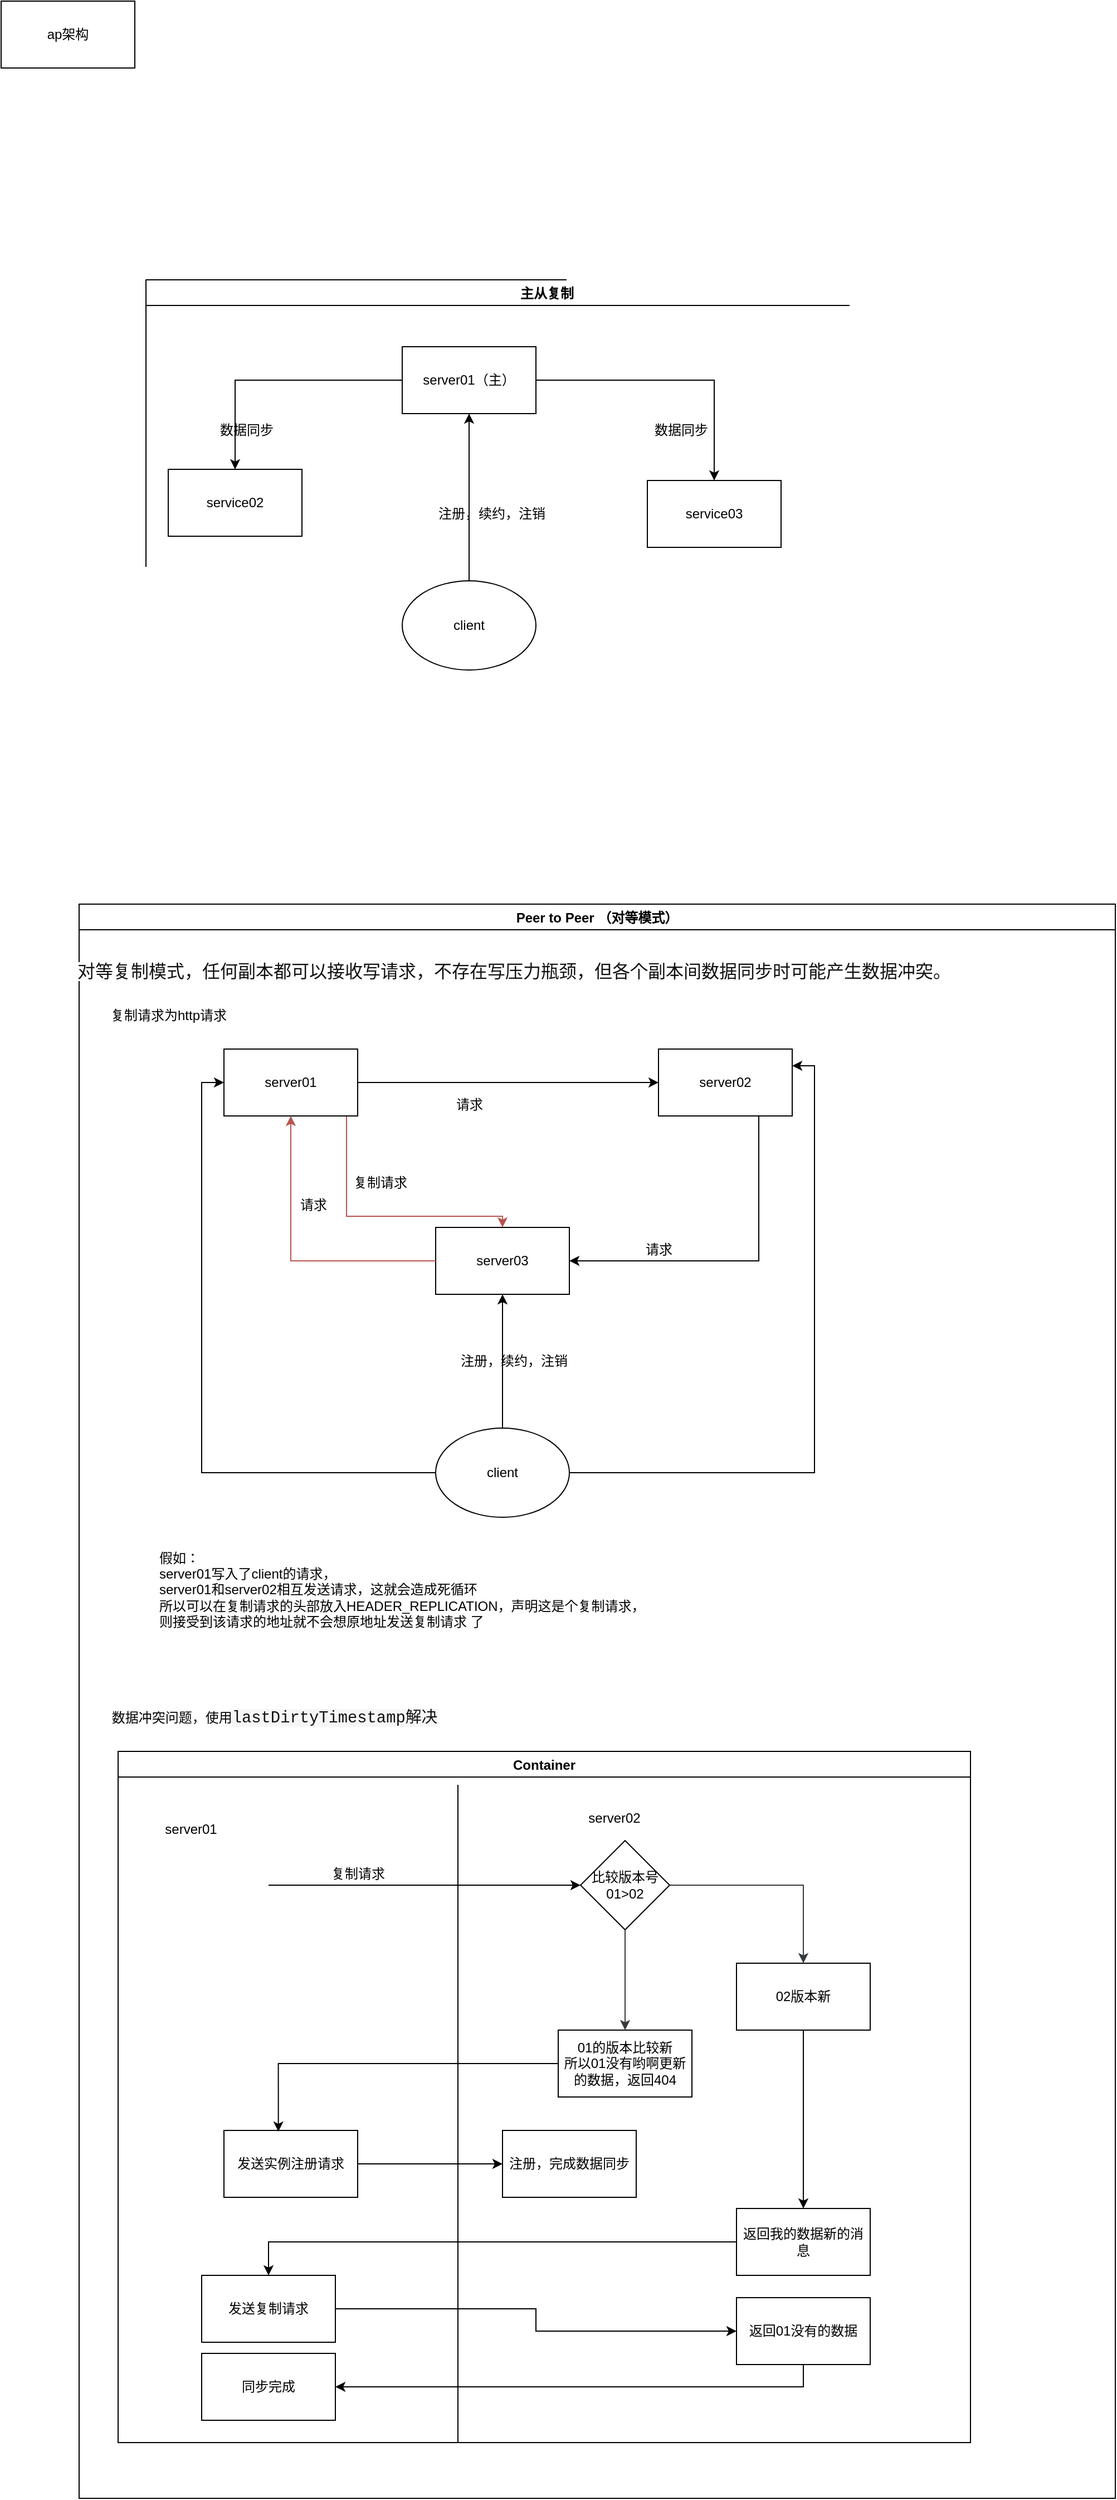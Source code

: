 <mxfile version="13.7.5" type="github" pages="2">
  <diagram name="Eureka" id="42789a77-a242-8287-6e28-9cd8cfd52e62">
    <mxGraphModel dx="1038" dy="548" grid="1" gridSize="10" guides="1" tooltips="1" connect="1" arrows="1" fold="1" page="1" pageScale="1" pageWidth="1100" pageHeight="850" background="#ffffff" math="0" shadow="0">
      <root>
        <mxCell id="0" />
        <mxCell id="1" parent="0" />
        <mxCell id="KWstcczz9pRLR9bCZHfC-11" value="主从复制" style="swimlane;" parent="1" vertex="1">
          <mxGeometry x="210" y="300" width="720" height="480" as="geometry" />
        </mxCell>
        <mxCell id="KWstcczz9pRLR9bCZHfC-14" style="edgeStyle=orthogonalEdgeStyle;rounded=0;orthogonalLoop=1;jettySize=auto;html=1;" parent="KWstcczz9pRLR9bCZHfC-11" source="KWstcczz9pRLR9bCZHfC-8" target="KWstcczz9pRLR9bCZHfC-9" edge="1">
          <mxGeometry relative="1" as="geometry" />
        </mxCell>
        <mxCell id="KWstcczz9pRLR9bCZHfC-15" style="edgeStyle=orthogonalEdgeStyle;rounded=0;orthogonalLoop=1;jettySize=auto;html=1;" parent="KWstcczz9pRLR9bCZHfC-11" source="KWstcczz9pRLR9bCZHfC-8" target="KWstcczz9pRLR9bCZHfC-10" edge="1">
          <mxGeometry relative="1" as="geometry" />
        </mxCell>
        <mxCell id="KWstcczz9pRLR9bCZHfC-8" value="server01（主）" style="rounded=0;whiteSpace=wrap;html=1;" parent="KWstcczz9pRLR9bCZHfC-11" vertex="1">
          <mxGeometry x="230" y="60" width="120" height="60" as="geometry" />
        </mxCell>
        <mxCell id="KWstcczz9pRLR9bCZHfC-9" value="service02" style="rounded=0;whiteSpace=wrap;html=1;" parent="KWstcczz9pRLR9bCZHfC-11" vertex="1">
          <mxGeometry x="20" y="170" width="120" height="60" as="geometry" />
        </mxCell>
        <mxCell id="KWstcczz9pRLR9bCZHfC-10" value="service03" style="rounded=0;whiteSpace=wrap;html=1;" parent="KWstcczz9pRLR9bCZHfC-11" vertex="1">
          <mxGeometry x="450" y="180" width="120" height="60" as="geometry" />
        </mxCell>
        <mxCell id="KWstcczz9pRLR9bCZHfC-17" value="数据同步" style="text;html=1;align=center;verticalAlign=middle;resizable=0;points=[];autosize=1;" parent="KWstcczz9pRLR9bCZHfC-11" vertex="1">
          <mxGeometry x="450" y="125" width="60" height="20" as="geometry" />
        </mxCell>
        <mxCell id="KWstcczz9pRLR9bCZHfC-16" value="数据同步" style="text;html=1;align=center;verticalAlign=middle;resizable=0;points=[];autosize=1;" parent="KWstcczz9pRLR9bCZHfC-11" vertex="1">
          <mxGeometry x="60" y="125" width="60" height="20" as="geometry" />
        </mxCell>
        <mxCell id="KWstcczz9pRLR9bCZHfC-20" style="edgeStyle=orthogonalEdgeStyle;rounded=0;orthogonalLoop=1;jettySize=auto;html=1;" parent="KWstcczz9pRLR9bCZHfC-11" source="KWstcczz9pRLR9bCZHfC-19" target="KWstcczz9pRLR9bCZHfC-8" edge="1">
          <mxGeometry relative="1" as="geometry" />
        </mxCell>
        <mxCell id="KWstcczz9pRLR9bCZHfC-19" value="client" style="ellipse;whiteSpace=wrap;html=1;" parent="KWstcczz9pRLR9bCZHfC-11" vertex="1">
          <mxGeometry x="230" y="270" width="120" height="80" as="geometry" />
        </mxCell>
        <mxCell id="KWstcczz9pRLR9bCZHfC-13" value="ap架构" style="whiteSpace=wrap;html=1;" parent="1" vertex="1">
          <mxGeometry x="80" y="50" width="120" height="60" as="geometry" />
        </mxCell>
        <mxCell id="KWstcczz9pRLR9bCZHfC-21" value="注册，续约，注销" style="text;html=1;align=center;verticalAlign=middle;resizable=0;points=[];autosize=1;" parent="1" vertex="1">
          <mxGeometry x="465" y="500" width="110" height="20" as="geometry" />
        </mxCell>
        <mxCell id="KWstcczz9pRLR9bCZHfC-22" value="Peer to Peer （对等模式）" style="swimlane;shadow=0;" parent="1" vertex="1">
          <mxGeometry x="150" y="860" width="930" height="1430" as="geometry" />
        </mxCell>
        <mxCell id="KWstcczz9pRLR9bCZHfC-23" value="&lt;span style=&quot;color: rgb(18 , 18 , 18) ; font-family: , &amp;#34;blinkmacsystemfont&amp;#34; , &amp;#34;helvetica neue&amp;#34; , &amp;#34;pingfang sc&amp;#34; , &amp;#34;microsoft yahei&amp;#34; , &amp;#34;source han sans sc&amp;#34; , &amp;#34;noto sans cjk sc&amp;#34; , &amp;#34;wenquanyi micro hei&amp;#34; , sans-serif ; font-size: medium ; background-color: rgb(255 , 255 , 255)&quot;&gt;对等复制模式，任何副本都可以接收写请求，不存在写压力瓶颈，但各个副本间数据同步时可能产生数据冲突。&lt;/span&gt;" style="text;html=1;align=center;verticalAlign=middle;resizable=0;points=[];autosize=1;" parent="KWstcczz9pRLR9bCZHfC-22" vertex="1">
          <mxGeometry x="-10" y="50" width="800" height="20" as="geometry" />
        </mxCell>
        <mxCell id="KWstcczz9pRLR9bCZHfC-24" value="&lt;span&gt;server03&lt;/span&gt;" style="rounded=0;whiteSpace=wrap;html=1;" parent="KWstcczz9pRLR9bCZHfC-22" vertex="1">
          <mxGeometry x="320" y="290" width="120" height="60" as="geometry" />
        </mxCell>
        <mxCell id="KWstcczz9pRLR9bCZHfC-29" style="edgeStyle=orthogonalEdgeStyle;rounded=0;orthogonalLoop=1;jettySize=auto;html=1;entryX=0;entryY=0.5;entryDx=0;entryDy=0;" parent="KWstcczz9pRLR9bCZHfC-22" source="KWstcczz9pRLR9bCZHfC-25" target="KWstcczz9pRLR9bCZHfC-26" edge="1">
          <mxGeometry relative="1" as="geometry" />
        </mxCell>
        <mxCell id="KWstcczz9pRLR9bCZHfC-43" style="edgeStyle=orthogonalEdgeStyle;rounded=0;orthogonalLoop=1;jettySize=auto;html=1;fillColor=#f8cecc;strokeColor=#b85450;" parent="KWstcczz9pRLR9bCZHfC-22" source="KWstcczz9pRLR9bCZHfC-25" target="KWstcczz9pRLR9bCZHfC-24" edge="1">
          <mxGeometry relative="1" as="geometry">
            <Array as="points">
              <mxPoint x="240" y="280" />
              <mxPoint x="380" y="280" />
            </Array>
          </mxGeometry>
        </mxCell>
        <mxCell id="KWstcczz9pRLR9bCZHfC-25" value="server01" style="rounded=0;whiteSpace=wrap;html=1;" parent="KWstcczz9pRLR9bCZHfC-22" vertex="1">
          <mxGeometry x="130" y="130" width="120" height="60" as="geometry" />
        </mxCell>
        <mxCell id="KWstcczz9pRLR9bCZHfC-31" style="edgeStyle=orthogonalEdgeStyle;rounded=0;orthogonalLoop=1;jettySize=auto;html=1;entryX=1;entryY=0.5;entryDx=0;entryDy=0;" parent="KWstcczz9pRLR9bCZHfC-22" source="KWstcczz9pRLR9bCZHfC-26" target="KWstcczz9pRLR9bCZHfC-24" edge="1">
          <mxGeometry relative="1" as="geometry">
            <Array as="points">
              <mxPoint x="610" y="320" />
            </Array>
          </mxGeometry>
        </mxCell>
        <mxCell id="KWstcczz9pRLR9bCZHfC-26" value="&lt;span&gt;server02&lt;/span&gt;" style="rounded=0;whiteSpace=wrap;html=1;" parent="KWstcczz9pRLR9bCZHfC-22" vertex="1">
          <mxGeometry x="520" y="130" width="120" height="60" as="geometry" />
        </mxCell>
        <mxCell id="KWstcczz9pRLR9bCZHfC-30" value="请求" style="text;html=1;align=center;verticalAlign=middle;resizable=0;points=[];autosize=1;" parent="KWstcczz9pRLR9bCZHfC-22" vertex="1">
          <mxGeometry x="330" y="170" width="40" height="20" as="geometry" />
        </mxCell>
        <mxCell id="KWstcczz9pRLR9bCZHfC-32" value="请求" style="text;html=1;align=center;verticalAlign=middle;resizable=0;points=[];autosize=1;" parent="KWstcczz9pRLR9bCZHfC-22" vertex="1">
          <mxGeometry x="500" y="300" width="40" height="20" as="geometry" />
        </mxCell>
        <mxCell id="KWstcczz9pRLR9bCZHfC-34" style="edgeStyle=orthogonalEdgeStyle;rounded=0;orthogonalLoop=1;jettySize=auto;html=1;entryX=0.5;entryY=1;entryDx=0;entryDy=0;" parent="KWstcczz9pRLR9bCZHfC-22" source="KWstcczz9pRLR9bCZHfC-33" target="KWstcczz9pRLR9bCZHfC-24" edge="1">
          <mxGeometry relative="1" as="geometry" />
        </mxCell>
        <mxCell id="KWstcczz9pRLR9bCZHfC-36" style="edgeStyle=orthogonalEdgeStyle;rounded=0;orthogonalLoop=1;jettySize=auto;html=1;entryX=0;entryY=0.5;entryDx=0;entryDy=0;" parent="KWstcczz9pRLR9bCZHfC-22" source="KWstcczz9pRLR9bCZHfC-33" target="KWstcczz9pRLR9bCZHfC-25" edge="1">
          <mxGeometry relative="1" as="geometry" />
        </mxCell>
        <mxCell id="KWstcczz9pRLR9bCZHfC-37" style="edgeStyle=orthogonalEdgeStyle;rounded=0;orthogonalLoop=1;jettySize=auto;html=1;entryX=1;entryY=0.25;entryDx=0;entryDy=0;" parent="KWstcczz9pRLR9bCZHfC-22" source="KWstcczz9pRLR9bCZHfC-33" target="KWstcczz9pRLR9bCZHfC-26" edge="1">
          <mxGeometry relative="1" as="geometry" />
        </mxCell>
        <mxCell id="KWstcczz9pRLR9bCZHfC-33" value="client" style="ellipse;whiteSpace=wrap;html=1;" parent="KWstcczz9pRLR9bCZHfC-22" vertex="1">
          <mxGeometry x="320" y="470" width="120" height="80" as="geometry" />
        </mxCell>
        <mxCell id="KWstcczz9pRLR9bCZHfC-35" value="注册，续约，注销" style="text;html=1;align=center;verticalAlign=middle;resizable=0;points=[];autosize=1;" parent="KWstcczz9pRLR9bCZHfC-22" vertex="1">
          <mxGeometry x="335" y="400" width="110" height="20" as="geometry" />
        </mxCell>
        <mxCell id="KWstcczz9pRLR9bCZHfC-38" value="复制请求为http请求" style="text;html=1;align=center;verticalAlign=middle;resizable=0;points=[];autosize=1;" parent="KWstcczz9pRLR9bCZHfC-22" vertex="1">
          <mxGeometry x="20" y="90" width="120" height="20" as="geometry" />
        </mxCell>
        <mxCell id="KWstcczz9pRLR9bCZHfC-44" value="复制请求" style="text;html=1;align=center;verticalAlign=middle;resizable=0;points=[];autosize=1;" parent="KWstcczz9pRLR9bCZHfC-22" vertex="1">
          <mxGeometry x="240" y="240" width="60" height="20" as="geometry" />
        </mxCell>
        <mxCell id="KWstcczz9pRLR9bCZHfC-45" value="假如：&lt;br&gt;server01写入了client的请求，&lt;br&gt;server01和server02相互发送请求，这就会造成死循环&lt;br&gt;所以可以在复制请求的头部放入HEADER_REPLICATION，声明这是个复制请求，&lt;br&gt;则接受到该请求的地址就不会想原地址发送复制请求 了" style="text;html=1;align=left;verticalAlign=middle;resizable=0;points=[];autosize=1;" parent="KWstcczz9pRLR9bCZHfC-22" vertex="1">
          <mxGeometry x="70" y="580" width="450" height="70" as="geometry" />
        </mxCell>
        <mxCell id="KWstcczz9pRLR9bCZHfC-27" style="edgeStyle=orthogonalEdgeStyle;rounded=0;orthogonalLoop=1;jettySize=auto;html=1;fillColor=#f8cecc;strokeColor=#b85450;fontFamily=Helvetica;horizontal=1;" parent="KWstcczz9pRLR9bCZHfC-22" source="KWstcczz9pRLR9bCZHfC-24" target="KWstcczz9pRLR9bCZHfC-25" edge="1">
          <mxGeometry relative="1" as="geometry" />
        </mxCell>
        <mxCell id="KWstcczz9pRLR9bCZHfC-47" value="数据冲突问题，使用&lt;span style=&quot;color: rgb(18 , 18 , 18) ; font-family: &amp;#34;menlo&amp;#34; , &amp;#34;monaco&amp;#34; , &amp;#34;consolas&amp;#34; , &amp;#34;andale mono&amp;#34; , &amp;#34;lucida console&amp;#34; , &amp;#34;courier new&amp;#34; , monospace ; font-size: 14.4px ; background-color: rgb(246 , 246 , 246)&quot;&gt;lastDirtyTimestamp解决&lt;/span&gt;" style="text;html=1;align=center;verticalAlign=middle;resizable=0;points=[];autosize=1;fontFamily=Helvetica;" parent="KWstcczz9pRLR9bCZHfC-22" vertex="1">
          <mxGeometry x="30" y="720" width="290" height="20" as="geometry" />
        </mxCell>
        <mxCell id="KWstcczz9pRLR9bCZHfC-51" value="Container" style="swimlane;fontFamily=Helvetica;" parent="KWstcczz9pRLR9bCZHfC-22" vertex="1">
          <mxGeometry x="35" y="760" width="765" height="620" as="geometry" />
        </mxCell>
        <mxCell id="KWstcczz9pRLR9bCZHfC-52" value="" style="endArrow=none;html=1;fontFamily=Helvetica;" parent="KWstcczz9pRLR9bCZHfC-51" edge="1">
          <mxGeometry width="50" height="50" relative="1" as="geometry">
            <mxPoint x="305" y="620" as="sourcePoint" />
            <mxPoint x="305" y="30" as="targetPoint" />
          </mxGeometry>
        </mxCell>
        <mxCell id="KWstcczz9pRLR9bCZHfC-54" value="server02" style="text;html=1;align=center;verticalAlign=middle;resizable=0;points=[];autosize=1;fontFamily=Helvetica;" parent="KWstcczz9pRLR9bCZHfC-51" vertex="1">
          <mxGeometry x="415" y="50" width="60" height="20" as="geometry" />
        </mxCell>
        <mxCell id="KWstcczz9pRLR9bCZHfC-56" value="" style="endArrow=classic;html=1;fontFamily=Helvetica;entryX=0;entryY=0.5;entryDx=0;entryDy=0;" parent="KWstcczz9pRLR9bCZHfC-51" target="KWstcczz9pRLR9bCZHfC-58" edge="1">
          <mxGeometry width="50" height="50" relative="1" as="geometry">
            <mxPoint x="135" y="120" as="sourcePoint" />
            <mxPoint x="415" y="120" as="targetPoint" />
          </mxGeometry>
        </mxCell>
        <mxCell id="KWstcczz9pRLR9bCZHfC-58" value="比较版本号&lt;br&gt;01&amp;gt;02" style="rhombus;whiteSpace=wrap;html=1;fontFamily=Helvetica;" parent="KWstcczz9pRLR9bCZHfC-51" vertex="1">
          <mxGeometry x="415" y="80" width="80" height="80" as="geometry" />
        </mxCell>
        <mxCell id="KWstcczz9pRLR9bCZHfC-63" value="发送实例注册请求" style="whiteSpace=wrap;html=1;fontFamily=Helvetica;" parent="KWstcczz9pRLR9bCZHfC-51" vertex="1">
          <mxGeometry x="95" y="340" width="120" height="60" as="geometry" />
        </mxCell>
        <mxCell id="KWstcczz9pRLR9bCZHfC-65" value="注册，完成数据同步" style="whiteSpace=wrap;html=1;fontFamily=Helvetica;" parent="KWstcczz9pRLR9bCZHfC-51" vertex="1">
          <mxGeometry x="345" y="340" width="120" height="60" as="geometry" />
        </mxCell>
        <mxCell id="KWstcczz9pRLR9bCZHfC-66" style="edgeStyle=orthogonalEdgeStyle;rounded=0;orthogonalLoop=1;jettySize=auto;html=1;fontFamily=Helvetica;" parent="KWstcczz9pRLR9bCZHfC-51" source="KWstcczz9pRLR9bCZHfC-63" target="KWstcczz9pRLR9bCZHfC-65" edge="1">
          <mxGeometry relative="1" as="geometry" />
        </mxCell>
        <mxCell id="KWstcczz9pRLR9bCZHfC-67" value="02版本新" style="whiteSpace=wrap;html=1;" parent="KWstcczz9pRLR9bCZHfC-51" vertex="1">
          <mxGeometry x="555" y="190" width="120" height="60" as="geometry" />
        </mxCell>
        <mxCell id="KWstcczz9pRLR9bCZHfC-68" value="" style="edgeStyle=orthogonalEdgeStyle;rounded=0;orthogonalLoop=1;jettySize=auto;html=1;fontFamily=Helvetica;fillColor=#ffff88;strokeColor=#36393d;" parent="KWstcczz9pRLR9bCZHfC-51" source="KWstcczz9pRLR9bCZHfC-58" target="KWstcczz9pRLR9bCZHfC-67" edge="1">
          <mxGeometry relative="1" as="geometry" />
        </mxCell>
        <mxCell id="KWstcczz9pRLR9bCZHfC-73" style="edgeStyle=orthogonalEdgeStyle;rounded=0;orthogonalLoop=1;jettySize=auto;html=1;entryX=0.5;entryY=0;entryDx=0;entryDy=0;fontFamily=Helvetica;" parent="KWstcczz9pRLR9bCZHfC-51" source="KWstcczz9pRLR9bCZHfC-71" target="KWstcczz9pRLR9bCZHfC-72" edge="1">
          <mxGeometry relative="1" as="geometry" />
        </mxCell>
        <mxCell id="KWstcczz9pRLR9bCZHfC-71" value="返回我的数据新的消息" style="whiteSpace=wrap;html=1;shadow=0;fontFamily=Helvetica;" parent="KWstcczz9pRLR9bCZHfC-51" vertex="1">
          <mxGeometry x="555" y="410" width="120" height="60" as="geometry" />
        </mxCell>
        <mxCell id="KWstcczz9pRLR9bCZHfC-70" style="edgeStyle=orthogonalEdgeStyle;rounded=0;orthogonalLoop=1;jettySize=auto;html=1;fontFamily=Helvetica;entryX=0.5;entryY=0;entryDx=0;entryDy=0;" parent="KWstcczz9pRLR9bCZHfC-51" source="KWstcczz9pRLR9bCZHfC-67" target="KWstcczz9pRLR9bCZHfC-71" edge="1">
          <mxGeometry relative="1" as="geometry">
            <mxPoint x="615" y="480" as="targetPoint" />
          </mxGeometry>
        </mxCell>
        <mxCell id="KWstcczz9pRLR9bCZHfC-72" value="发送复制请求" style="whiteSpace=wrap;html=1;shadow=0;fontFamily=Helvetica;" parent="KWstcczz9pRLR9bCZHfC-51" vertex="1">
          <mxGeometry x="75" y="470" width="120" height="60" as="geometry" />
        </mxCell>
        <mxCell id="KWstcczz9pRLR9bCZHfC-76" value="同步完成" style="whiteSpace=wrap;html=1;shadow=0;fontFamily=Helvetica;" parent="KWstcczz9pRLR9bCZHfC-51" vertex="1">
          <mxGeometry x="75" y="540" width="120" height="60" as="geometry" />
        </mxCell>
        <mxCell id="KWstcczz9pRLR9bCZHfC-74" value="返回01没有的数据" style="whiteSpace=wrap;html=1;shadow=0;fontFamily=Helvetica;" parent="KWstcczz9pRLR9bCZHfC-51" vertex="1">
          <mxGeometry x="555" y="490" width="120" height="60" as="geometry" />
        </mxCell>
        <mxCell id="KWstcczz9pRLR9bCZHfC-75" style="edgeStyle=orthogonalEdgeStyle;rounded=0;orthogonalLoop=1;jettySize=auto;html=1;fontFamily=Helvetica;" parent="KWstcczz9pRLR9bCZHfC-51" source="KWstcczz9pRLR9bCZHfC-72" target="KWstcczz9pRLR9bCZHfC-74" edge="1">
          <mxGeometry relative="1" as="geometry" />
        </mxCell>
        <mxCell id="KWstcczz9pRLR9bCZHfC-78" style="edgeStyle=orthogonalEdgeStyle;rounded=0;orthogonalLoop=1;jettySize=auto;html=1;fontFamily=Helvetica;entryX=1;entryY=0.5;entryDx=0;entryDy=0;" parent="KWstcczz9pRLR9bCZHfC-51" source="KWstcczz9pRLR9bCZHfC-74" target="KWstcczz9pRLR9bCZHfC-76" edge="1">
          <mxGeometry relative="1" as="geometry">
            <mxPoint x="585" y="600" as="targetPoint" />
            <Array as="points">
              <mxPoint x="615" y="570" />
            </Array>
          </mxGeometry>
        </mxCell>
        <mxCell id="KWstcczz9pRLR9bCZHfC-28" value="请求" style="text;html=1;align=center;verticalAlign=middle;resizable=0;points=[];autosize=1;" parent="1" vertex="1">
          <mxGeometry x="340" y="1120" width="40" height="20" as="geometry" />
        </mxCell>
        <mxCell id="KWstcczz9pRLR9bCZHfC-53" value="server01" style="text;html=1;align=center;verticalAlign=middle;resizable=0;points=[];autosize=1;fontFamily=Helvetica;" parent="1" vertex="1">
          <mxGeometry x="220" y="1680" width="60" height="20" as="geometry" />
        </mxCell>
        <mxCell id="KWstcczz9pRLR9bCZHfC-57" value="复制请求" style="text;html=1;align=center;verticalAlign=middle;resizable=0;points=[];autosize=1;fontFamily=Helvetica;" parent="1" vertex="1">
          <mxGeometry x="370" y="1720" width="60" height="20" as="geometry" />
        </mxCell>
        <mxCell id="KWstcczz9pRLR9bCZHfC-64" style="edgeStyle=orthogonalEdgeStyle;rounded=0;orthogonalLoop=1;jettySize=auto;html=1;entryX=0.407;entryY=0.017;entryDx=0;entryDy=0;entryPerimeter=0;fontFamily=Helvetica;" parent="1" source="KWstcczz9pRLR9bCZHfC-60" target="KWstcczz9pRLR9bCZHfC-63" edge="1">
          <mxGeometry relative="1" as="geometry" />
        </mxCell>
        <mxCell id="KWstcczz9pRLR9bCZHfC-60" value="01的版本比较新&lt;br&gt;所以01没有哟啊更新的数据，返回404" style="whiteSpace=wrap;html=1;" parent="1" vertex="1">
          <mxGeometry x="580" y="1870" width="120" height="60" as="geometry" />
        </mxCell>
        <mxCell id="KWstcczz9pRLR9bCZHfC-61" value="" style="edgeStyle=orthogonalEdgeStyle;rounded=0;orthogonalLoop=1;jettySize=auto;html=1;fontFamily=Helvetica;fillColor=#cdeb8b;strokeColor=#36393d;" parent="1" source="KWstcczz9pRLR9bCZHfC-58" target="KWstcczz9pRLR9bCZHfC-60" edge="1">
          <mxGeometry relative="1" as="geometry" />
        </mxCell>
      </root>
    </mxGraphModel>
  </diagram>
  <diagram id="JVTff29v-kZCsz-jGG_W" name="nacos">
    <mxGraphModel dx="1038" dy="548" grid="1" gridSize="10" guides="1" tooltips="1" connect="1" arrows="1" fold="1" page="1" pageScale="1" pageWidth="827" pageHeight="1169" math="0" shadow="0">
      <root>
        <mxCell id="2pCgV1P5LcFLkyx0zvWh-0" />
        <mxCell id="2pCgV1P5LcFLkyx0zvWh-1" parent="2pCgV1P5LcFLkyx0zvWh-0" />
        <mxCell id="2pCgV1P5LcFLkyx0zvWh-3" value="init方法" style="swimlane;shadow=0;fontFamily=Helvetica;fillColor=#e1d5e7;strokeColor=#9673a6;" parent="2pCgV1P5LcFLkyx0zvWh-1" vertex="1">
          <mxGeometry x="60" width="890" height="1020" as="geometry" />
        </mxCell>
        <mxCell id="2pCgV1P5LcFLkyx0zvWh-2" value="获取集群节点列表（集群or单机）" style="rounded=1;whiteSpace=wrap;html=1;shadow=0;fontFamily=Helvetica;" parent="2pCgV1P5LcFLkyx0zvWh-3" vertex="1">
          <mxGeometry x="70" y="90" width="120" height="60" as="geometry" />
        </mxCell>
        <mxCell id="2pCgV1P5LcFLkyx0zvWh-9" value="&lt;span style=&quot;color: rgb(51 , 51 , 51) ; font-family: , &amp;#34;sf ui text&amp;#34; , &amp;#34;arial&amp;#34; , &amp;#34;pingfang sc&amp;#34; , &amp;#34;hiragino sans gb&amp;#34; , &amp;#34;microsoft yahei&amp;#34; , &amp;#34;wenquanyi micro hei&amp;#34; , sans-serif , &amp;#34;simhei&amp;#34; , &amp;#34;simsun&amp;#34; ; font-size: 16px ; text-align: left ; background-color: rgb(255 , 255 , 255)&quot;&gt;MasterElection.sendVote()进行投票&lt;/span&gt;" style="whiteSpace=wrap;html=1;rounded=1;shadow=0;" parent="2pCgV1P5LcFLkyx0zvWh-3" vertex="1">
          <mxGeometry x="210" y="370" width="220" height="60" as="geometry" />
        </mxCell>
        <mxCell id="2pCgV1P5LcFLkyx0zvWh-13" value="所有的节点的voteFor重置为null" style="whiteSpace=wrap;html=1;shadow=0;fontFamily=Helvetica;" parent="2pCgV1P5LcFLkyx0zvWh-3" vertex="1">
          <mxGeometry x="550" y="230" width="120" height="60" as="geometry" />
        </mxCell>
        <mxCell id="2pCgV1P5LcFLkyx0zvWh-12" style="edgeStyle=orthogonalEdgeStyle;orthogonalLoop=1;jettySize=auto;html=1;fontFamily=Helvetica;fillColor=#e1d5e7;curved=1;strokeColor=#9673a6;" parent="2pCgV1P5LcFLkyx0zvWh-3" source="2pCgV1P5LcFLkyx0zvWh-9" target="2pCgV1P5LcFLkyx0zvWh-13" edge="1">
          <mxGeometry relative="1" as="geometry">
            <mxPoint x="520" y="260" as="targetPoint" />
            <Array as="points">
              <mxPoint x="440" y="400" />
              <mxPoint x="440" y="260" />
            </Array>
          </mxGeometry>
        </mxCell>
        <mxCell id="2pCgV1P5LcFLkyx0zvWh-17" value="向其他节点发送投票信息" style="whiteSpace=wrap;html=1;shadow=0;" parent="2pCgV1P5LcFLkyx0zvWh-3" vertex="1">
          <mxGeometry x="590" y="480" width="120" height="60" as="geometry" />
        </mxCell>
        <mxCell id="2pCgV1P5LcFLkyx0zvWh-24" value="投票给自己" style="whiteSpace=wrap;html=1;shadow=0;" parent="2pCgV1P5LcFLkyx0zvWh-3" vertex="1">
          <mxGeometry x="250" y="530" width="120" height="60" as="geometry" />
        </mxCell>
        <mxCell id="2pCgV1P5LcFLkyx0zvWh-37" value="重置心跳&lt;br&gt;&lt;span style=&quot;background-color: rgb(255 , 255 , 255) ; color: rgb(51 , 51 , 51) ; font-size: 16px ; box-sizing: border-box ; outline: 0px ; font-weight: 700 ; overflow-wrap: break-word&quot;&gt;sendBeat()&lt;/span&gt;&lt;span style=&quot;background-color: rgb(255 , 255 , 255) ; color: rgb(51 , 51 , 51) ; font-size: 16px&quot;&gt;发送心跳包&lt;/span&gt;" style="whiteSpace=wrap;html=1;shadow=0;align=left;" parent="2pCgV1P5LcFLkyx0zvWh-3" vertex="1">
          <mxGeometry x="90" y="910" width="220" height="70" as="geometry" />
        </mxCell>
        <mxCell id="2pCgV1P5LcFLkyx0zvWh-30" value="重置这个follower的超时时间，&lt;br&gt;投票给发送这个给予投票请求的候选人&lt;br&gt;同时跟新这个本地term。" style="whiteSpace=wrap;html=1;shadow=0;align=left;" parent="2pCgV1P5LcFLkyx0zvWh-3" vertex="1">
          <mxGeometry x="440" y="640" width="170" height="60" as="geometry" />
        </mxCell>
        <mxCell id="2pCgV1P5LcFLkyx0zvWh-4" value="&lt;h2 id=&quot;1.%20%E8%8E%B7%E5%8F%96Raft%E9%9B%86%E7%BE%A4%E8%8A%82%E7%82%B9&quot; style=&quot;box-sizing: border-box ; outline: 0px ; margin: 8px 0px 16px ; padding: 0px ; font-family: &amp;#34;pingfang sc&amp;#34; , &amp;#34;microsoft yahei&amp;#34; , &amp;#34;simhei&amp;#34; , &amp;#34;arial&amp;#34; , &amp;#34;simsun&amp;#34; ; font-size: 24px ; color: rgb(79 , 79 , 79) ; line-height: 32px ; overflow-wrap: break-word ; background-color: rgb(255 , 255 , 255)&quot;&gt;Raft&lt;/h2&gt;" style="text;html=1;align=center;verticalAlign=middle;resizable=0;points=[];autosize=1;fontFamily=Helvetica;" parent="2pCgV1P5LcFLkyx0zvWh-1" vertex="1">
          <mxGeometry x="55" y="30" width="70" height="60" as="geometry" />
        </mxCell>
        <mxCell id="2pCgV1P5LcFLkyx0zvWh-8" value="" style="edgeStyle=orthogonalEdgeStyle;rounded=0;orthogonalLoop=1;jettySize=auto;html=1;fontFamily=Helvetica;" parent="2pCgV1P5LcFLkyx0zvWh-1" source="2pCgV1P5LcFLkyx0zvWh-5" target="2pCgV1P5LcFLkyx0zvWh-7" edge="1">
          <mxGeometry relative="1" as="geometry" />
        </mxCell>
        <mxCell id="2pCgV1P5LcFLkyx0zvWh-5" value="集群数据恢复，从集群中的datum和term获取数据" style="whiteSpace=wrap;html=1;rounded=1;shadow=0;" parent="2pCgV1P5LcFLkyx0zvWh-1" vertex="1">
          <mxGeometry x="110" y="230" width="120" height="60" as="geometry" />
        </mxCell>
        <mxCell id="2pCgV1P5LcFLkyx0zvWh-6" value="" style="edgeStyle=orthogonalEdgeStyle;rounded=0;orthogonalLoop=1;jettySize=auto;html=1;fontFamily=Helvetica;" parent="2pCgV1P5LcFLkyx0zvWh-1" source="2pCgV1P5LcFLkyx0zvWh-2" target="2pCgV1P5LcFLkyx0zvWh-5" edge="1">
          <mxGeometry relative="1" as="geometry" />
        </mxCell>
        <mxCell id="2pCgV1P5LcFLkyx0zvWh-10" value="" style="edgeStyle=orthogonalEdgeStyle;rounded=0;orthogonalLoop=1;jettySize=auto;html=1;fontFamily=Helvetica;" parent="2pCgV1P5LcFLkyx0zvWh-1" source="2pCgV1P5LcFLkyx0zvWh-7" target="2pCgV1P5LcFLkyx0zvWh-9" edge="1">
          <mxGeometry relative="1" as="geometry" />
        </mxCell>
        <mxCell id="2pCgV1P5LcFLkyx0zvWh-7" value="raft选举" style="whiteSpace=wrap;html=1;rounded=1;shadow=0;" parent="2pCgV1P5LcFLkyx0zvWh-1" vertex="1">
          <mxGeometry x="110" y="370" width="120" height="60" as="geometry" />
        </mxCell>
        <mxCell id="2pCgV1P5LcFLkyx0zvWh-18" value="" style="edgeStyle=orthogonalEdgeStyle;curved=1;orthogonalLoop=1;jettySize=auto;html=1;strokeColor=#9673a6;fontFamily=Helvetica;fillColor=#e1d5e7;" parent="2pCgV1P5LcFLkyx0zvWh-1" source="2pCgV1P5LcFLkyx0zvWh-14" target="2pCgV1P5LcFLkyx0zvWh-17" edge="1">
          <mxGeometry relative="1" as="geometry" />
        </mxCell>
        <mxCell id="2pCgV1P5LcFLkyx0zvWh-14" value="任期term+1&lt;br&gt;候选节点的voteFor选自己&lt;br&gt;state为候选状态" style="whiteSpace=wrap;html=1;shadow=0;" parent="2pCgV1P5LcFLkyx0zvWh-1" vertex="1">
          <mxGeometry x="590" y="370" width="200" height="70" as="geometry" />
        </mxCell>
        <mxCell id="2pCgV1P5LcFLkyx0zvWh-15" value="" style="edgeStyle=orthogonalEdgeStyle;curved=1;orthogonalLoop=1;jettySize=auto;html=1;strokeColor=#9673a6;fontFamily=Helvetica;fillColor=#e1d5e7;" parent="2pCgV1P5LcFLkyx0zvWh-1" source="2pCgV1P5LcFLkyx0zvWh-13" target="2pCgV1P5LcFLkyx0zvWh-14" edge="1">
          <mxGeometry relative="1" as="geometry" />
        </mxCell>
        <mxCell id="2pCgV1P5LcFLkyx0zvWh-16" value="任期+1是为了保证选取的唯一的leader" style="text;html=1;align=center;verticalAlign=middle;resizable=0;points=[];autosize=1;fontFamily=Helvetica;" parent="2pCgV1P5LcFLkyx0zvWh-1" vertex="1">
          <mxGeometry x="610" y="320" width="220" height="20" as="geometry" />
        </mxCell>
        <mxCell id="2pCgV1P5LcFLkyx0zvWh-28" style="edgeStyle=orthogonalEdgeStyle;curved=1;orthogonalLoop=1;jettySize=auto;html=1;strokeColor=#9673a6;fontFamily=Helvetica;fillColor=#e1d5e7;" parent="2pCgV1P5LcFLkyx0zvWh-1" source="2pCgV1P5LcFLkyx0zvWh-26" target="2pCgV1P5LcFLkyx0zvWh-24" edge="1">
          <mxGeometry relative="1" as="geometry" />
        </mxCell>
        <mxCell id="2pCgV1P5LcFLkyx0zvWh-29" value="是" style="edgeLabel;html=1;align=center;verticalAlign=middle;resizable=0;points=[];fontFamily=Helvetica;" parent="2pCgV1P5LcFLkyx0zvWh-28" vertex="1" connectable="0">
          <mxGeometry x="0.357" y="-9" relative="1" as="geometry">
            <mxPoint as="offset" />
          </mxGeometry>
        </mxCell>
        <mxCell id="2pCgV1P5LcFLkyx0zvWh-31" value="" style="edgeStyle=orthogonalEdgeStyle;curved=1;orthogonalLoop=1;jettySize=auto;html=1;strokeColor=#9673a6;fontFamily=Helvetica;fillColor=#e1d5e7;" parent="2pCgV1P5LcFLkyx0zvWh-1" source="2pCgV1P5LcFLkyx0zvWh-26" target="2pCgV1P5LcFLkyx0zvWh-30" edge="1">
          <mxGeometry relative="1" as="geometry" />
        </mxCell>
        <mxCell id="2pCgV1P5LcFLkyx0zvWh-32" value="否" style="edgeLabel;html=1;align=center;verticalAlign=middle;resizable=0;points=[];fontFamily=Helvetica;" parent="2pCgV1P5LcFLkyx0zvWh-31" vertex="1" connectable="0">
          <mxGeometry x="-0.236" y="-2" relative="1" as="geometry">
            <mxPoint as="offset" />
          </mxGeometry>
        </mxCell>
        <mxCell id="2pCgV1P5LcFLkyx0zvWh-26" value="本地term&amp;gt;候选term？" style="rhombus;whiteSpace=wrap;html=1;shadow=0;" parent="2pCgV1P5LcFLkyx0zvWh-1" vertex="1">
          <mxGeometry x="450" y="470" width="130" height="100" as="geometry" />
        </mxCell>
        <mxCell id="2pCgV1P5LcFLkyx0zvWh-27" value="" style="edgeStyle=orthogonalEdgeStyle;curved=1;orthogonalLoop=1;jettySize=auto;html=1;strokeColor=#9673a6;fontFamily=Helvetica;fillColor=#e1d5e7;" parent="2pCgV1P5LcFLkyx0zvWh-1" source="2pCgV1P5LcFLkyx0zvWh-17" target="2pCgV1P5LcFLkyx0zvWh-26" edge="1">
          <mxGeometry relative="1" as="geometry" />
        </mxCell>
        <mxCell id="2pCgV1P5LcFLkyx0zvWh-35" style="edgeStyle=orthogonalEdgeStyle;curved=1;orthogonalLoop=1;jettySize=auto;html=1;strokeColor=#9673a6;fontFamily=Helvetica;fillColor=#e1d5e7;" parent="2pCgV1P5LcFLkyx0zvWh-1" source="2pCgV1P5LcFLkyx0zvWh-30" target="2pCgV1P5LcFLkyx0zvWh-33" edge="1">
          <mxGeometry relative="1" as="geometry" />
        </mxCell>
        <mxCell id="2pCgV1P5LcFLkyx0zvWh-38" value="" style="edgeStyle=orthogonalEdgeStyle;curved=1;orthogonalLoop=1;jettySize=auto;html=1;strokeColor=#000000;fontFamily=Helvetica;" parent="2pCgV1P5LcFLkyx0zvWh-1" source="2pCgV1P5LcFLkyx0zvWh-33" target="2pCgV1P5LcFLkyx0zvWh-37" edge="1">
          <mxGeometry relative="1" as="geometry" />
        </mxCell>
        <mxCell id="2pCgV1P5LcFLkyx0zvWh-33" value="&lt;font style=&quot;font-size: 8px&quot;&gt;投票结束后&lt;br&gt;&lt;/font&gt;&lt;h3 id=&quot;%EF%BC%882%EF%BC%89PeerSet.decideLeader()%E9%80%89%E4%B8%BE&quot; style=&quot;box-sizing: border-box ; outline: 0px ; margin: 8px 0px 16px ; padding: 0px ; font-family: &amp;#34;pingfang sc&amp;#34; , &amp;#34;microsoft yahei&amp;#34; , &amp;#34;simhei&amp;#34; , &amp;#34;arial&amp;#34; , &amp;#34;simsun&amp;#34; ; color: rgb(79 , 79 , 79) ; line-height: 30px ; overflow-wrap: break-word ; background-color: rgb(255 , 255 , 255)&quot;&gt;&lt;font size=&quot;3&quot;&gt;PeerSet.decideLeader统计票数，选择超过半数投票的leader&lt;/font&gt;&lt;/h3&gt;" style="whiteSpace=wrap;html=1;shadow=0;fontFamily=Helvetica;" parent="2pCgV1P5LcFLkyx0zvWh-1" vertex="1">
          <mxGeometry x="90" y="680" width="190" height="140" as="geometry" />
        </mxCell>
        <mxCell id="2pCgV1P5LcFLkyx0zvWh-34" style="edgeStyle=orthogonalEdgeStyle;curved=1;orthogonalLoop=1;jettySize=auto;html=1;strokeColor=#9673a6;fontFamily=Helvetica;fillColor=#e1d5e7;" parent="2pCgV1P5LcFLkyx0zvWh-1" source="2pCgV1P5LcFLkyx0zvWh-24" target="2pCgV1P5LcFLkyx0zvWh-33" edge="1">
          <mxGeometry relative="1" as="geometry" />
        </mxCell>
        <mxCell id="2pCgV1P5LcFLkyx0zvWh-36" value="这里跟新这个term就是投一票的意思" style="text;html=1;align=center;verticalAlign=middle;resizable=0;points=[];autosize=1;fontFamily=Helvetica;" parent="2pCgV1P5LcFLkyx0zvWh-1" vertex="1">
          <mxGeometry x="385" y="730" width="210" height="20" as="geometry" />
        </mxCell>
      </root>
    </mxGraphModel>
  </diagram>
</mxfile>
